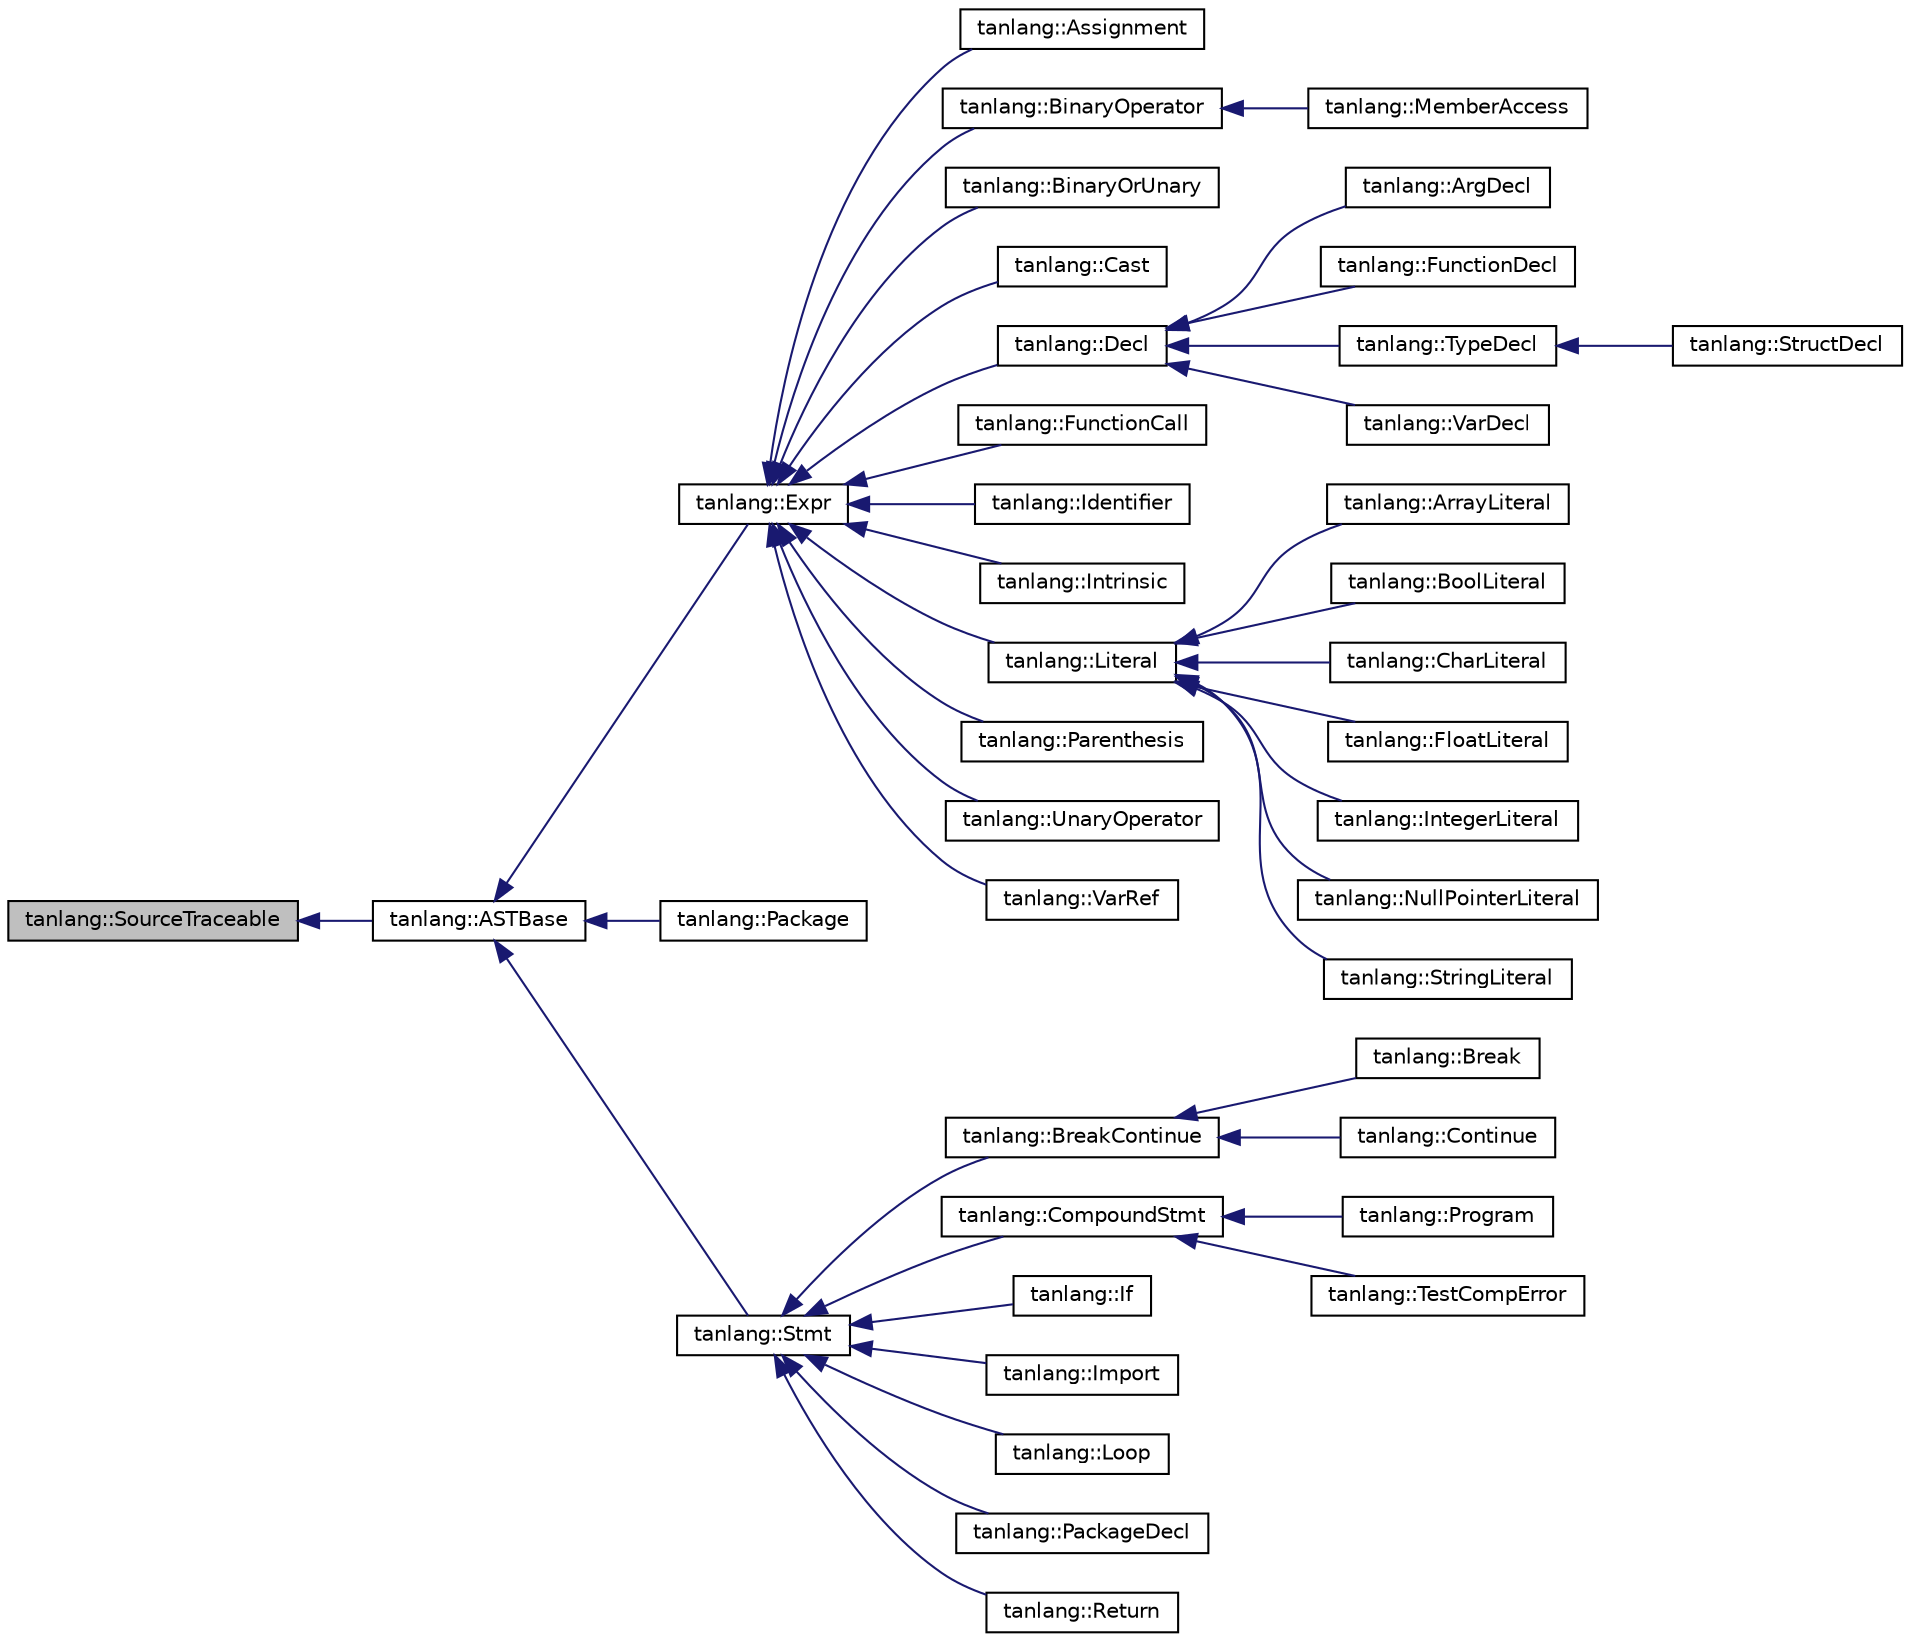 digraph "tanlang::SourceTraceable"
{
 // LATEX_PDF_SIZE
  edge [fontname="Helvetica",fontsize="10",labelfontname="Helvetica",labelfontsize="10"];
  node [fontname="Helvetica",fontsize="10",shape=record];
  rankdir="LR";
  Node1 [label="tanlang::SourceTraceable",height=0.2,width=0.4,color="black", fillcolor="grey75", style="filled", fontcolor="black",tooltip="Represents the nodes that can be traced back to tokens in the source file."];
  Node1 -> Node2 [dir="back",color="midnightblue",fontsize="10",style="solid",fontname="Helvetica"];
  Node2 [label="tanlang::ASTBase",height=0.2,width=0.4,color="black", fillcolor="white", style="filled",URL="$classtanlang_1_1ASTBase.html",tooltip=" "];
  Node2 -> Node3 [dir="back",color="midnightblue",fontsize="10",style="solid",fontname="Helvetica"];
  Node3 [label="tanlang::Expr",height=0.2,width=0.4,color="black", fillcolor="white", style="filled",URL="$classtanlang_1_1Expr.html",tooltip=" "];
  Node3 -> Node4 [dir="back",color="midnightblue",fontsize="10",style="solid",fontname="Helvetica"];
  Node4 [label="tanlang::Assignment",height=0.2,width=0.4,color="black", fillcolor="white", style="filled",URL="$classtanlang_1_1Assignment.html",tooltip=" "];
  Node3 -> Node5 [dir="back",color="midnightblue",fontsize="10",style="solid",fontname="Helvetica"];
  Node5 [label="tanlang::BinaryOperator",height=0.2,width=0.4,color="black", fillcolor="white", style="filled",URL="$classtanlang_1_1BinaryOperator.html",tooltip=" "];
  Node5 -> Node6 [dir="back",color="midnightblue",fontsize="10",style="solid",fontname="Helvetica"];
  Node6 [label="tanlang::MemberAccess",height=0.2,width=0.4,color="black", fillcolor="white", style="filled",URL="$classtanlang_1_1MemberAccess.html",tooltip=" "];
  Node3 -> Node7 [dir="back",color="midnightblue",fontsize="10",style="solid",fontname="Helvetica"];
  Node7 [label="tanlang::BinaryOrUnary",height=0.2,width=0.4,color="black", fillcolor="white", style="filled",URL="$classtanlang_1_1BinaryOrUnary.html",tooltip=" "];
  Node3 -> Node8 [dir="back",color="midnightblue",fontsize="10",style="solid",fontname="Helvetica"];
  Node8 [label="tanlang::Cast",height=0.2,width=0.4,color="black", fillcolor="white", style="filled",URL="$classtanlang_1_1Cast.html",tooltip=" "];
  Node3 -> Node9 [dir="back",color="midnightblue",fontsize="10",style="solid",fontname="Helvetica"];
  Node9 [label="tanlang::Decl",height=0.2,width=0.4,color="black", fillcolor="white", style="filled",URL="$classtanlang_1_1Decl.html",tooltip=" "];
  Node9 -> Node10 [dir="back",color="midnightblue",fontsize="10",style="solid",fontname="Helvetica"];
  Node10 [label="tanlang::ArgDecl",height=0.2,width=0.4,color="black", fillcolor="white", style="filled",URL="$classtanlang_1_1ArgDecl.html",tooltip=" "];
  Node9 -> Node11 [dir="back",color="midnightblue",fontsize="10",style="solid",fontname="Helvetica"];
  Node11 [label="tanlang::FunctionDecl",height=0.2,width=0.4,color="black", fillcolor="white", style="filled",URL="$classtanlang_1_1FunctionDecl.html",tooltip=" "];
  Node9 -> Node12 [dir="back",color="midnightblue",fontsize="10",style="solid",fontname="Helvetica"];
  Node12 [label="tanlang::TypeDecl",height=0.2,width=0.4,color="black", fillcolor="white", style="filled",URL="$classtanlang_1_1TypeDecl.html",tooltip=" "];
  Node12 -> Node13 [dir="back",color="midnightblue",fontsize="10",style="solid",fontname="Helvetica"];
  Node13 [label="tanlang::StructDecl",height=0.2,width=0.4,color="black", fillcolor="white", style="filled",URL="$classtanlang_1_1StructDecl.html",tooltip=" "];
  Node9 -> Node14 [dir="back",color="midnightblue",fontsize="10",style="solid",fontname="Helvetica"];
  Node14 [label="tanlang::VarDecl",height=0.2,width=0.4,color="black", fillcolor="white", style="filled",URL="$classtanlang_1_1VarDecl.html",tooltip=" "];
  Node3 -> Node15 [dir="back",color="midnightblue",fontsize="10",style="solid",fontname="Helvetica"];
  Node15 [label="tanlang::FunctionCall",height=0.2,width=0.4,color="black", fillcolor="white", style="filled",URL="$classtanlang_1_1FunctionCall.html",tooltip=" "];
  Node3 -> Node16 [dir="back",color="midnightblue",fontsize="10",style="solid",fontname="Helvetica"];
  Node16 [label="tanlang::Identifier",height=0.2,width=0.4,color="black", fillcolor="white", style="filled",URL="$classtanlang_1_1Identifier.html",tooltip=" "];
  Node3 -> Node17 [dir="back",color="midnightblue",fontsize="10",style="solid",fontname="Helvetica"];
  Node17 [label="tanlang::Intrinsic",height=0.2,width=0.4,color="black", fillcolor="white", style="filled",URL="$classtanlang_1_1Intrinsic.html",tooltip="A generic representation of Intrinsic variables/functions."];
  Node3 -> Node18 [dir="back",color="midnightblue",fontsize="10",style="solid",fontname="Helvetica"];
  Node18 [label="tanlang::Literal",height=0.2,width=0.4,color="black", fillcolor="white", style="filled",URL="$classtanlang_1_1Literal.html",tooltip=" "];
  Node18 -> Node19 [dir="back",color="midnightblue",fontsize="10",style="solid",fontname="Helvetica"];
  Node19 [label="tanlang::ArrayLiteral",height=0.2,width=0.4,color="black", fillcolor="white", style="filled",URL="$classtanlang_1_1ArrayLiteral.html",tooltip=" "];
  Node18 -> Node20 [dir="back",color="midnightblue",fontsize="10",style="solid",fontname="Helvetica"];
  Node20 [label="tanlang::BoolLiteral",height=0.2,width=0.4,color="black", fillcolor="white", style="filled",URL="$classtanlang_1_1BoolLiteral.html",tooltip=" "];
  Node18 -> Node21 [dir="back",color="midnightblue",fontsize="10",style="solid",fontname="Helvetica"];
  Node21 [label="tanlang::CharLiteral",height=0.2,width=0.4,color="black", fillcolor="white", style="filled",URL="$classtanlang_1_1CharLiteral.html",tooltip=" "];
  Node18 -> Node22 [dir="back",color="midnightblue",fontsize="10",style="solid",fontname="Helvetica"];
  Node22 [label="tanlang::FloatLiteral",height=0.2,width=0.4,color="black", fillcolor="white", style="filled",URL="$classtanlang_1_1FloatLiteral.html",tooltip=" "];
  Node18 -> Node23 [dir="back",color="midnightblue",fontsize="10",style="solid",fontname="Helvetica"];
  Node23 [label="tanlang::IntegerLiteral",height=0.2,width=0.4,color="black", fillcolor="white", style="filled",URL="$classtanlang_1_1IntegerLiteral.html",tooltip=" "];
  Node18 -> Node24 [dir="back",color="midnightblue",fontsize="10",style="solid",fontname="Helvetica"];
  Node24 [label="tanlang::NullPointerLiteral",height=0.2,width=0.4,color="black", fillcolor="white", style="filled",URL="$classtanlang_1_1NullPointerLiteral.html",tooltip=" "];
  Node18 -> Node25 [dir="back",color="midnightblue",fontsize="10",style="solid",fontname="Helvetica"];
  Node25 [label="tanlang::StringLiteral",height=0.2,width=0.4,color="black", fillcolor="white", style="filled",URL="$classtanlang_1_1StringLiteral.html",tooltip=" "];
  Node3 -> Node26 [dir="back",color="midnightblue",fontsize="10",style="solid",fontname="Helvetica"];
  Node26 [label="tanlang::Parenthesis",height=0.2,width=0.4,color="black", fillcolor="white", style="filled",URL="$classtanlang_1_1Parenthesis.html",tooltip=" "];
  Node3 -> Node27 [dir="back",color="midnightblue",fontsize="10",style="solid",fontname="Helvetica"];
  Node27 [label="tanlang::UnaryOperator",height=0.2,width=0.4,color="black", fillcolor="white", style="filled",URL="$classtanlang_1_1UnaryOperator.html",tooltip=" "];
  Node3 -> Node28 [dir="back",color="midnightblue",fontsize="10",style="solid",fontname="Helvetica"];
  Node28 [label="tanlang::VarRef",height=0.2,width=0.4,color="black", fillcolor="white", style="filled",URL="$classtanlang_1_1VarRef.html",tooltip=" "];
  Node2 -> Node29 [dir="back",color="midnightblue",fontsize="10",style="solid",fontname="Helvetica"];
  Node29 [label="tanlang::Package",height=0.2,width=0.4,color="black", fillcolor="white", style="filled",URL="$classtanlang_1_1Package.html",tooltip=" "];
  Node2 -> Node30 [dir="back",color="midnightblue",fontsize="10",style="solid",fontname="Helvetica"];
  Node30 [label="tanlang::Stmt",height=0.2,width=0.4,color="black", fillcolor="white", style="filled",URL="$classtanlang_1_1Stmt.html",tooltip=" "];
  Node30 -> Node31 [dir="back",color="midnightblue",fontsize="10",style="solid",fontname="Helvetica"];
  Node31 [label="tanlang::BreakContinue",height=0.2,width=0.4,color="black", fillcolor="white", style="filled",URL="$classtanlang_1_1BreakContinue.html",tooltip=" "];
  Node31 -> Node32 [dir="back",color="midnightblue",fontsize="10",style="solid",fontname="Helvetica"];
  Node32 [label="tanlang::Break",height=0.2,width=0.4,color="black", fillcolor="white", style="filled",URL="$classtanlang_1_1Break.html",tooltip=" "];
  Node31 -> Node33 [dir="back",color="midnightblue",fontsize="10",style="solid",fontname="Helvetica"];
  Node33 [label="tanlang::Continue",height=0.2,width=0.4,color="black", fillcolor="white", style="filled",URL="$classtanlang_1_1Continue.html",tooltip=" "];
  Node30 -> Node34 [dir="back",color="midnightblue",fontsize="10",style="solid",fontname="Helvetica"];
  Node34 [label="tanlang::CompoundStmt",height=0.2,width=0.4,color="black", fillcolor="white", style="filled",URL="$classtanlang_1_1CompoundStmt.html",tooltip=" "];
  Node34 -> Node35 [dir="back",color="midnightblue",fontsize="10",style="solid",fontname="Helvetica"];
  Node35 [label="tanlang::Program",height=0.2,width=0.4,color="black", fillcolor="white", style="filled",URL="$classtanlang_1_1Program.html",tooltip=" "];
  Node34 -> Node36 [dir="back",color="midnightblue",fontsize="10",style="solid",fontname="Helvetica"];
  Node36 [label="tanlang::TestCompError",height=0.2,width=0.4,color="black", fillcolor="white", style="filled",URL="$classtanlang_1_1TestCompError.html",tooltip=" "];
  Node30 -> Node37 [dir="back",color="midnightblue",fontsize="10",style="solid",fontname="Helvetica"];
  Node37 [label="tanlang::If",height=0.2,width=0.4,color="black", fillcolor="white", style="filled",URL="$classtanlang_1_1If.html",tooltip="Represent if-[else] or if-elif-[else] statements."];
  Node30 -> Node38 [dir="back",color="midnightblue",fontsize="10",style="solid",fontname="Helvetica"];
  Node38 [label="tanlang::Import",height=0.2,width=0.4,color="black", fillcolor="white", style="filled",URL="$classtanlang_1_1Import.html",tooltip=" "];
  Node30 -> Node39 [dir="back",color="midnightblue",fontsize="10",style="solid",fontname="Helvetica"];
  Node39 [label="tanlang::Loop",height=0.2,width=0.4,color="black", fillcolor="white", style="filled",URL="$classtanlang_1_1Loop.html",tooltip=" "];
  Node30 -> Node40 [dir="back",color="midnightblue",fontsize="10",style="solid",fontname="Helvetica"];
  Node40 [label="tanlang::PackageDecl",height=0.2,width=0.4,color="black", fillcolor="white", style="filled",URL="$classtanlang_1_1PackageDecl.html",tooltip=" "];
  Node30 -> Node41 [dir="back",color="midnightblue",fontsize="10",style="solid",fontname="Helvetica"];
  Node41 [label="tanlang::Return",height=0.2,width=0.4,color="black", fillcolor="white", style="filled",URL="$classtanlang_1_1Return.html",tooltip=" "];
}
